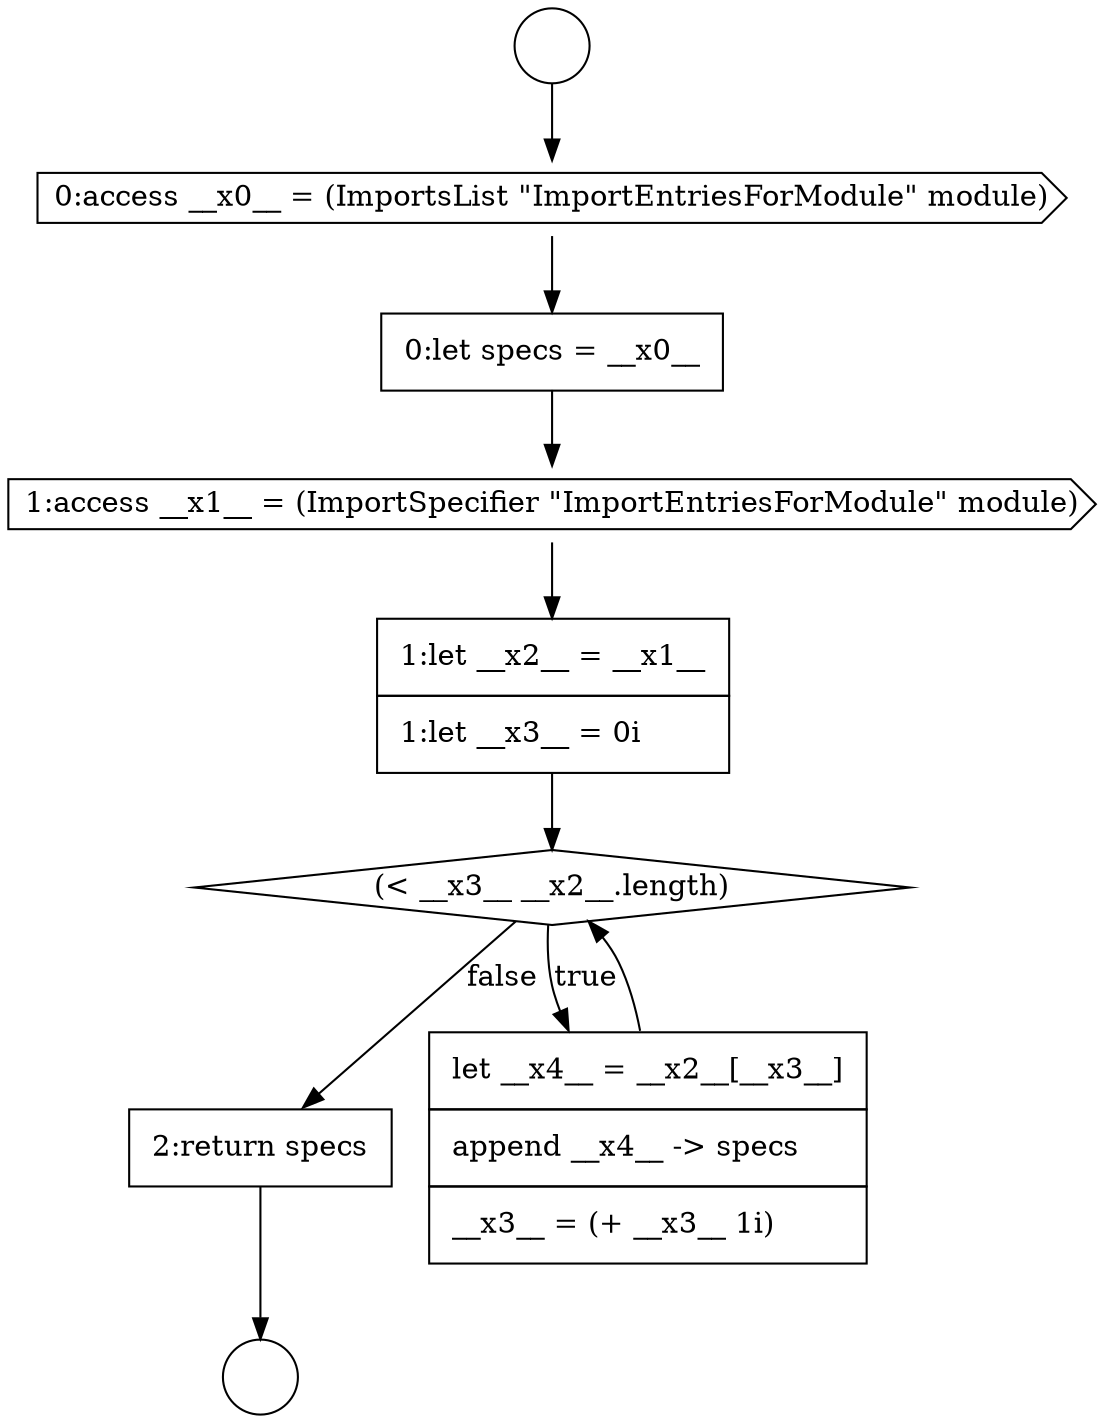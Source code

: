 digraph {
  node9965 [shape=diamond, label=<<font color="black">(&lt; __x3__ __x2__.length)</font>> color="black" fillcolor="white" style=filled]
  node9961 [shape=cds, label=<<font color="black">0:access __x0__ = (ImportsList &quot;ImportEntriesForModule&quot; module)</font>> color="black" fillcolor="white" style=filled]
  node9960 [shape=circle label=" " color="black" fillcolor="white" style=filled]
  node9964 [shape=none, margin=0, label=<<font color="black">
    <table border="0" cellborder="1" cellspacing="0" cellpadding="10">
      <tr><td align="left">1:let __x2__ = __x1__</td></tr>
      <tr><td align="left">1:let __x3__ = 0i</td></tr>
    </table>
  </font>> color="black" fillcolor="white" style=filled]
  node9967 [shape=none, margin=0, label=<<font color="black">
    <table border="0" cellborder="1" cellspacing="0" cellpadding="10">
      <tr><td align="left">2:return specs</td></tr>
    </table>
  </font>> color="black" fillcolor="white" style=filled]
  node9963 [shape=cds, label=<<font color="black">1:access __x1__ = (ImportSpecifier &quot;ImportEntriesForModule&quot; module)</font>> color="black" fillcolor="white" style=filled]
  node9966 [shape=none, margin=0, label=<<font color="black">
    <table border="0" cellborder="1" cellspacing="0" cellpadding="10">
      <tr><td align="left">let __x4__ = __x2__[__x3__]</td></tr>
      <tr><td align="left">append __x4__ -&gt; specs</td></tr>
      <tr><td align="left">__x3__ = (+ __x3__ 1i)</td></tr>
    </table>
  </font>> color="black" fillcolor="white" style=filled]
  node9962 [shape=none, margin=0, label=<<font color="black">
    <table border="0" cellborder="1" cellspacing="0" cellpadding="10">
      <tr><td align="left">0:let specs = __x0__</td></tr>
    </table>
  </font>> color="black" fillcolor="white" style=filled]
  node9959 [shape=circle label=" " color="black" fillcolor="white" style=filled]
  node9963 -> node9964 [ color="black"]
  node9965 -> node9966 [label=<<font color="black">true</font>> color="black"]
  node9965 -> node9967 [label=<<font color="black">false</font>> color="black"]
  node9966 -> node9965 [ color="black"]
  node9959 -> node9961 [ color="black"]
  node9962 -> node9963 [ color="black"]
  node9961 -> node9962 [ color="black"]
  node9967 -> node9960 [ color="black"]
  node9964 -> node9965 [ color="black"]
}
